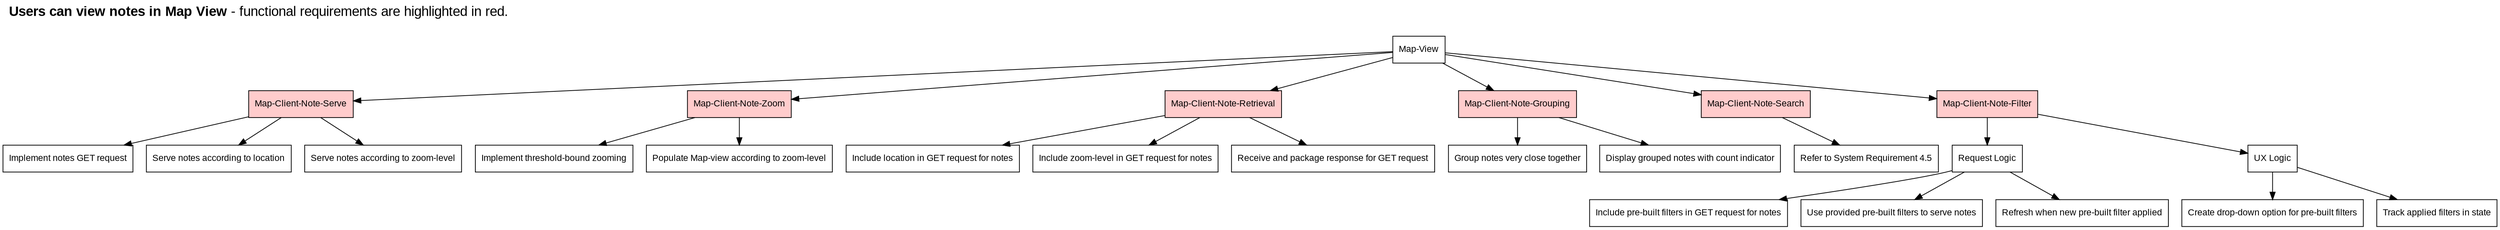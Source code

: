/*
Users must be able to view local notes using a Map View

Map-Client-Note-Serve:      The server should return a list of all notes 
                            within a radius around a location

Map-Client-Zoom:            The client should allow zooming out upto a 
                            certain threshold

Map-Client-Note-Retrieval:  The client should send requests with the location
                            of the user to receive all applicable notes

Map-Client-Grouping:        The client should be able to group together notes 
                            that are very close together in the map to 
                            prevent crowding when zoomed out really far

 Map-Client-Search:         The client should be able to include search 
                            terms in their requests to filter the results 
                            they receive

Map-Client-Filter:          The client should be able to include pre-built 
                            filters in their requests to filter the results 
                            they receive eg. top 10 newest notes
*/

digraph L {
    fontsize = 18
    fontname = Arial
    labelloc = "t"
    labeljust = "l"
    rankdir="TB"

    // System feature title
    label = <<b>Users can view notes in Map View</b> - functional requirements are highlighted in red.<br/><br/>>

    // System feature
    node [shape=record fontname=Arial fontsize=12 fillcolor="lightblue"]
    0 [label="Map-View"]

    node [style=filled fillcolor="#FFCCCC"]
    1 [label="Map-Client-Note-Serve"]
    2 [label="Map-Client-Note-Zoom"]
    3 [label="Map-Client-Note-Retrieval"]
    4 [label="Map-Client-Note-Grouping"]
    5 [label="Map-Client-Note-Search"]
    6 [label="Map-Client-Note-Filter"]
    node [fillcolor="#FFFFFF"]
    0 -> 1, 2, 3, 4, 5, 6
    1.1 [label="Implement notes GET request"]
    1.2 [label="Serve notes according to location"]
    1.3 [label="Serve notes according to zoom-level"]
    1 -> 1.1, 1.2, 1.3
    2.1 [label="Implement threshold-bound zooming"]
    2.2 [label="Populate Map-view according to zoom-level"]
    2 -> 2.1, 2.2
    3.1 [label="Include location in GET request for notes"]
    3.2 [label="Include zoom-level in GET request for notes"]
    3.3 [label="Receive and package response for GET request"]
    3 -> 3.1, 3.2, 3.3
    4.1 [label="Group notes very close together"]
    4.2 [label="Display grouped notes with count indicator"]
    4 -> 4.1, 4.2
    5.1 [label="Refer to System Requirement 4.5"]
    5 -> 5.1
    RequestLogic [label="Request Logic"]
    UXLogic [label="UX Logic"]
    6.1 [label="Include pre-built filters in GET request for notes"]
    6.2 [label="Use provided pre-built filters to serve notes"]
    6.3 [label="Create drop-down option for pre-built filters"]
    6.4 [label="Refresh when new pre-built filter applied"]
    6.5 [label="Track applied filters in state"]
    6 -> RequestLogic, UXLogic
    RequestLogic -> 6.1, 6.2, 6.4
    UXLogic -> 6.3, 6.5
}